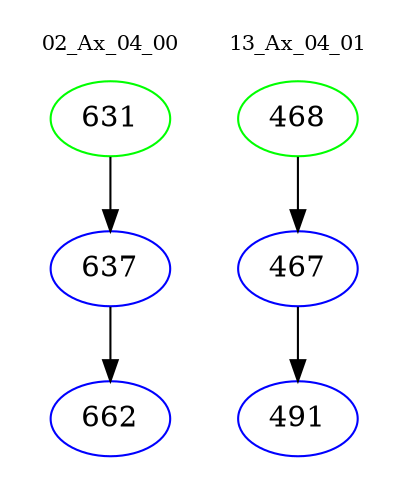digraph{
subgraph cluster_0 {
color = white
label = "02_Ax_04_00";
fontsize=10;
T0_631 [label="631", color="green"]
T0_631 -> T0_637 [color="black"]
T0_637 [label="637", color="blue"]
T0_637 -> T0_662 [color="black"]
T0_662 [label="662", color="blue"]
}
subgraph cluster_1 {
color = white
label = "13_Ax_04_01";
fontsize=10;
T1_468 [label="468", color="green"]
T1_468 -> T1_467 [color="black"]
T1_467 [label="467", color="blue"]
T1_467 -> T1_491 [color="black"]
T1_491 [label="491", color="blue"]
}
}
